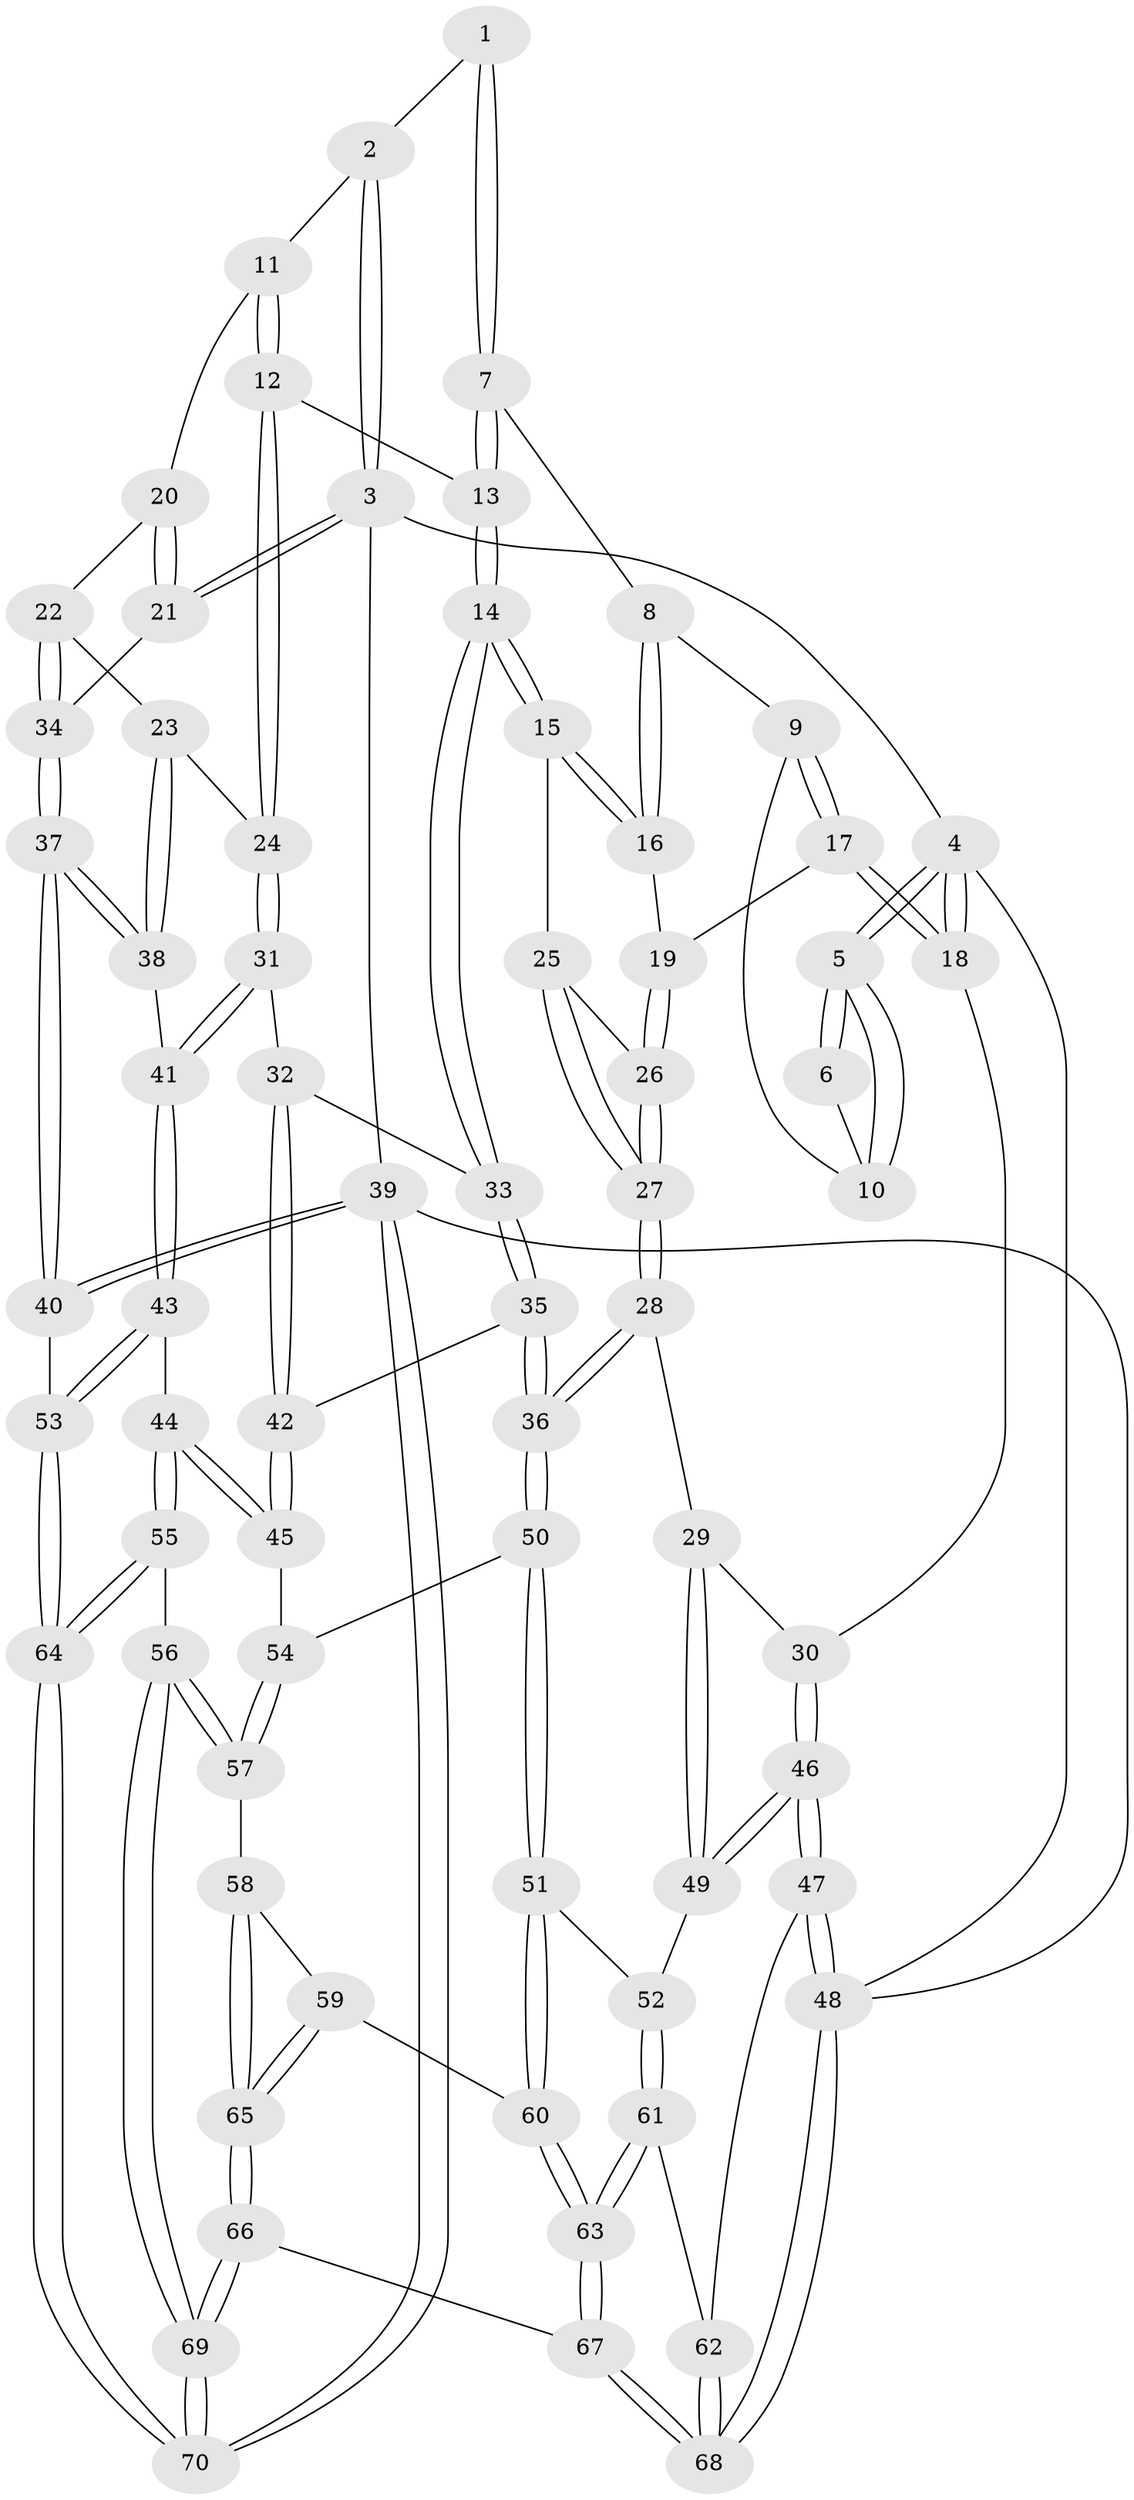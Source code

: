 // coarse degree distribution, {3: 0.19047619047619047, 5: 0.30952380952380953, 7: 0.023809523809523808, 6: 0.09523809523809523, 2: 0.047619047619047616, 4: 0.3333333333333333}
// Generated by graph-tools (version 1.1) at 2025/52/02/27/25 19:52:37]
// undirected, 70 vertices, 172 edges
graph export_dot {
graph [start="1"]
  node [color=gray90,style=filled];
  1 [pos="+0.36061447839513494+0"];
  2 [pos="+0.6466561215215615+0"];
  3 [pos="+1+0"];
  4 [pos="+0+0"];
  5 [pos="+0+0"];
  6 [pos="+0.14368031557802768+0"];
  7 [pos="+0.35352869153442823+0.056771859986471926"];
  8 [pos="+0.26081488234962025+0.11414026196252011"];
  9 [pos="+0.19024189454474416+0.13227751407536398"];
  10 [pos="+0.1880203917438033+0.127118713617962"];
  11 [pos="+0.6502832741943574+0.14405422374492977"];
  12 [pos="+0.5483779106861368+0.21660022345134805"];
  13 [pos="+0.50799730069564+0.21763066293765973"];
  14 [pos="+0.38828004286357976+0.31759269101502996"];
  15 [pos="+0.3830059277135943+0.3164477654241397"];
  16 [pos="+0.3244361596598592+0.27879195262955936"];
  17 [pos="+0.11354858613521297+0.2314665155350424"];
  18 [pos="+0+0.2730185372272162"];
  19 [pos="+0.11407756643025477+0.23188786604576636"];
  20 [pos="+0.6688531793249816+0.15041222890310185"];
  21 [pos="+1+0.08043989226691808"];
  22 [pos="+0.8109060666880854+0.34253310624324257"];
  23 [pos="+0.8035551245773672+0.36315461211864253"];
  24 [pos="+0.6367130885690164+0.46653006357496846"];
  25 [pos="+0.2995942346144138+0.3454843587342561"];
  26 [pos="+0.18210539563033737+0.339930162358476"];
  27 [pos="+0.19577239343208422+0.4572075272668245"];
  28 [pos="+0.18836074870343195+0.5140500636720712"];
  29 [pos="+0.18607604082502355+0.514324572089319"];
  30 [pos="+0+0.29742038705745255"];
  31 [pos="+0.6353202643447093+0.47298735266306136"];
  32 [pos="+0.6197334493999093+0.4861433351063985"];
  33 [pos="+0.38839224076802426+0.4118020805172"];
  34 [pos="+1+0.17521103711077704"];
  35 [pos="+0.32360199892953073+0.5748871882584247"];
  36 [pos="+0.32264884153005685+0.5757272818721926"];
  37 [pos="+1+0.5242466551474098"];
  38 [pos="+0.908067477173419+0.5474839508220398"];
  39 [pos="+1+1"];
  40 [pos="+1+0.8065020204413129"];
  41 [pos="+0.8220017536953554+0.6041094664331865"];
  42 [pos="+0.5741813816321619+0.5555015483619271"];
  43 [pos="+0.777523322667642+0.7600920274793088"];
  44 [pos="+0.6937606250791972+0.7670418671829117"];
  45 [pos="+0.5904648851903104+0.684546056717865"];
  46 [pos="+0+0.7462776655016531"];
  47 [pos="+0+0.8196082556620239"];
  48 [pos="+0+1"];
  49 [pos="+0.01554369159593584+0.6835957004122666"];
  50 [pos="+0.32720243411807387+0.721388231174619"];
  51 [pos="+0.31910797179515865+0.7341471398805012"];
  52 [pos="+0.2649773696008835+0.7590381640657586"];
  53 [pos="+0.8364704531204824+0.8201846953625008"];
  54 [pos="+0.45596893294198576+0.7392666722558696"];
  55 [pos="+0.6260182186751005+0.8507113473993009"];
  56 [pos="+0.5560603271983157+0.8957294861357346"];
  57 [pos="+0.5529041820319381+0.894730388799638"];
  58 [pos="+0.5498211916936078+0.8953016501087885"];
  59 [pos="+0.40200710041522064+0.8793989897091146"];
  60 [pos="+0.36424783086855905+0.8591843772267683"];
  61 [pos="+0.18184354395695543+0.8736837183457036"];
  62 [pos="+0.051664428843503994+0.8744500404359319"];
  63 [pos="+0.26741759298093326+1"];
  64 [pos="+0.8027257076009894+1"];
  65 [pos="+0.4395651877635995+0.9738112044417995"];
  66 [pos="+0.347392384128178+1"];
  67 [pos="+0.27041577903296427+1"];
  68 [pos="+0.25707694122405683+1"];
  69 [pos="+0.6168624979669131+1"];
  70 [pos="+0.8081974158964003+1"];
  1 -- 2;
  1 -- 7;
  1 -- 7;
  2 -- 3;
  2 -- 3;
  2 -- 11;
  3 -- 4;
  3 -- 21;
  3 -- 21;
  3 -- 39;
  4 -- 5;
  4 -- 5;
  4 -- 18;
  4 -- 18;
  4 -- 48;
  5 -- 6;
  5 -- 6;
  5 -- 10;
  5 -- 10;
  6 -- 10;
  7 -- 8;
  7 -- 13;
  7 -- 13;
  8 -- 9;
  8 -- 16;
  8 -- 16;
  9 -- 10;
  9 -- 17;
  9 -- 17;
  11 -- 12;
  11 -- 12;
  11 -- 20;
  12 -- 13;
  12 -- 24;
  12 -- 24;
  13 -- 14;
  13 -- 14;
  14 -- 15;
  14 -- 15;
  14 -- 33;
  14 -- 33;
  15 -- 16;
  15 -- 16;
  15 -- 25;
  16 -- 19;
  17 -- 18;
  17 -- 18;
  17 -- 19;
  18 -- 30;
  19 -- 26;
  19 -- 26;
  20 -- 21;
  20 -- 21;
  20 -- 22;
  21 -- 34;
  22 -- 23;
  22 -- 34;
  22 -- 34;
  23 -- 24;
  23 -- 38;
  23 -- 38;
  24 -- 31;
  24 -- 31;
  25 -- 26;
  25 -- 27;
  25 -- 27;
  26 -- 27;
  26 -- 27;
  27 -- 28;
  27 -- 28;
  28 -- 29;
  28 -- 36;
  28 -- 36;
  29 -- 30;
  29 -- 49;
  29 -- 49;
  30 -- 46;
  30 -- 46;
  31 -- 32;
  31 -- 41;
  31 -- 41;
  32 -- 33;
  32 -- 42;
  32 -- 42;
  33 -- 35;
  33 -- 35;
  34 -- 37;
  34 -- 37;
  35 -- 36;
  35 -- 36;
  35 -- 42;
  36 -- 50;
  36 -- 50;
  37 -- 38;
  37 -- 38;
  37 -- 40;
  37 -- 40;
  38 -- 41;
  39 -- 40;
  39 -- 40;
  39 -- 70;
  39 -- 70;
  39 -- 48;
  40 -- 53;
  41 -- 43;
  41 -- 43;
  42 -- 45;
  42 -- 45;
  43 -- 44;
  43 -- 53;
  43 -- 53;
  44 -- 45;
  44 -- 45;
  44 -- 55;
  44 -- 55;
  45 -- 54;
  46 -- 47;
  46 -- 47;
  46 -- 49;
  46 -- 49;
  47 -- 48;
  47 -- 48;
  47 -- 62;
  48 -- 68;
  48 -- 68;
  49 -- 52;
  50 -- 51;
  50 -- 51;
  50 -- 54;
  51 -- 52;
  51 -- 60;
  51 -- 60;
  52 -- 61;
  52 -- 61;
  53 -- 64;
  53 -- 64;
  54 -- 57;
  54 -- 57;
  55 -- 56;
  55 -- 64;
  55 -- 64;
  56 -- 57;
  56 -- 57;
  56 -- 69;
  56 -- 69;
  57 -- 58;
  58 -- 59;
  58 -- 65;
  58 -- 65;
  59 -- 60;
  59 -- 65;
  59 -- 65;
  60 -- 63;
  60 -- 63;
  61 -- 62;
  61 -- 63;
  61 -- 63;
  62 -- 68;
  62 -- 68;
  63 -- 67;
  63 -- 67;
  64 -- 70;
  64 -- 70;
  65 -- 66;
  65 -- 66;
  66 -- 67;
  66 -- 69;
  66 -- 69;
  67 -- 68;
  67 -- 68;
  69 -- 70;
  69 -- 70;
}
